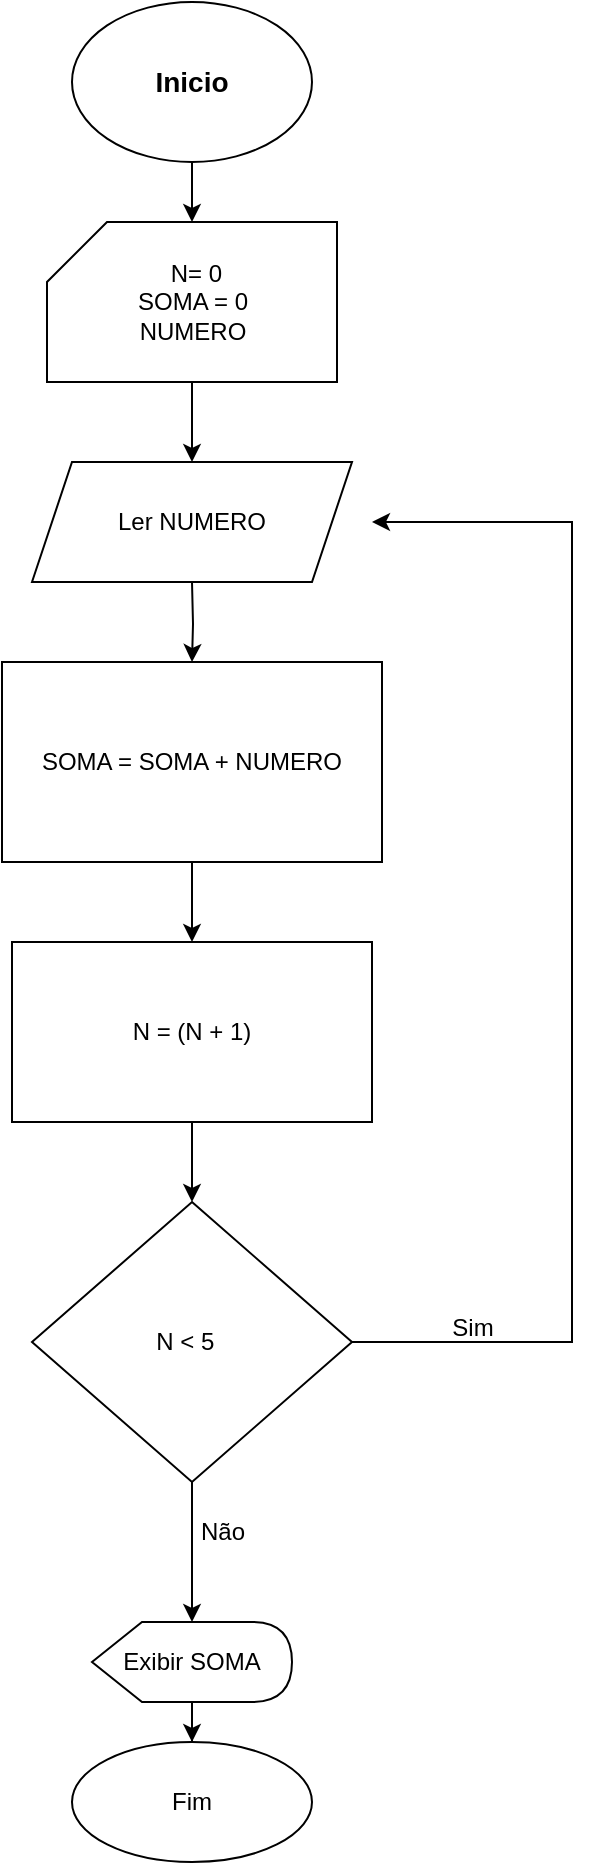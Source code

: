 <mxfile version="24.7.7">
  <diagram name="Página-1" id="Op7FiMvRSfMlOBJ0hDqU">
    <mxGraphModel dx="840" dy="477" grid="1" gridSize="10" guides="1" tooltips="1" connect="1" arrows="1" fold="1" page="1" pageScale="1" pageWidth="827" pageHeight="1169" math="0" shadow="0">
      <root>
        <mxCell id="0" />
        <mxCell id="1" parent="0" />
        <mxCell id="f2oUN3H5Jz7DGEwyOzhw-22" value="" style="edgeStyle=orthogonalEdgeStyle;rounded=0;orthogonalLoop=1;jettySize=auto;html=1;" edge="1" parent="1" source="f2oUN3H5Jz7DGEwyOzhw-1" target="f2oUN3H5Jz7DGEwyOzhw-21">
          <mxGeometry relative="1" as="geometry" />
        </mxCell>
        <mxCell id="f2oUN3H5Jz7DGEwyOzhw-1" value="&lt;b&gt;&lt;font style=&quot;font-size: 14px;&quot;&gt;Inicio&lt;/font&gt;&lt;/b&gt;" style="ellipse;whiteSpace=wrap;html=1;" vertex="1" parent="1">
          <mxGeometry x="230" y="10" width="120" height="80" as="geometry" />
        </mxCell>
        <mxCell id="f2oUN3H5Jz7DGEwyOzhw-2" value="Ler NUMERO" style="shape=parallelogram;perimeter=parallelogramPerimeter;whiteSpace=wrap;html=1;fixedSize=1;" vertex="1" parent="1">
          <mxGeometry x="210" y="240" width="160" height="60" as="geometry" />
        </mxCell>
        <mxCell id="f2oUN3H5Jz7DGEwyOzhw-3" value="N &amp;lt; 5&amp;nbsp;&amp;nbsp;" style="rhombus;whiteSpace=wrap;html=1;" vertex="1" parent="1">
          <mxGeometry x="210" y="610" width="160" height="140" as="geometry" />
        </mxCell>
        <mxCell id="f2oUN3H5Jz7DGEwyOzhw-8" value="" style="edgeStyle=orthogonalEdgeStyle;rounded=0;orthogonalLoop=1;jettySize=auto;html=1;" edge="1" parent="1" target="f2oUN3H5Jz7DGEwyOzhw-7">
          <mxGeometry relative="1" as="geometry">
            <mxPoint x="290" y="300" as="sourcePoint" />
          </mxGeometry>
        </mxCell>
        <mxCell id="f2oUN3H5Jz7DGEwyOzhw-10" value="" style="edgeStyle=orthogonalEdgeStyle;rounded=0;orthogonalLoop=1;jettySize=auto;html=1;" edge="1" parent="1" source="f2oUN3H5Jz7DGEwyOzhw-7" target="f2oUN3H5Jz7DGEwyOzhw-9">
          <mxGeometry relative="1" as="geometry" />
        </mxCell>
        <mxCell id="f2oUN3H5Jz7DGEwyOzhw-7" value="SOMA = SOMA + NUMERO" style="rounded=0;whiteSpace=wrap;html=1;" vertex="1" parent="1">
          <mxGeometry x="195" y="340" width="190" height="100" as="geometry" />
        </mxCell>
        <mxCell id="f2oUN3H5Jz7DGEwyOzhw-11" value="" style="edgeStyle=orthogonalEdgeStyle;rounded=0;orthogonalLoop=1;jettySize=auto;html=1;" edge="1" parent="1" source="f2oUN3H5Jz7DGEwyOzhw-9" target="f2oUN3H5Jz7DGEwyOzhw-3">
          <mxGeometry relative="1" as="geometry" />
        </mxCell>
        <mxCell id="f2oUN3H5Jz7DGEwyOzhw-9" value="N = (N + 1)" style="rounded=0;whiteSpace=wrap;html=1;" vertex="1" parent="1">
          <mxGeometry x="200" y="480" width="180" height="90" as="geometry" />
        </mxCell>
        <mxCell id="f2oUN3H5Jz7DGEwyOzhw-12" value="" style="edgeStyle=none;orthogonalLoop=1;jettySize=auto;html=1;rounded=0;" edge="1" parent="1">
          <mxGeometry width="100" relative="1" as="geometry">
            <mxPoint x="370" y="680" as="sourcePoint" />
            <mxPoint x="380" y="270" as="targetPoint" />
            <Array as="points">
              <mxPoint x="480" y="680" />
              <mxPoint x="480" y="270" />
            </Array>
          </mxGeometry>
        </mxCell>
        <mxCell id="f2oUN3H5Jz7DGEwyOzhw-13" value="Sim" style="text;html=1;align=center;verticalAlign=middle;resizable=0;points=[];autosize=1;strokeColor=none;fillColor=none;" vertex="1" parent="1">
          <mxGeometry x="410" y="658" width="40" height="30" as="geometry" />
        </mxCell>
        <mxCell id="f2oUN3H5Jz7DGEwyOzhw-15" value="" style="edgeStyle=none;orthogonalLoop=1;jettySize=auto;html=1;rounded=0;" edge="1" parent="1">
          <mxGeometry width="100" relative="1" as="geometry">
            <mxPoint x="290" y="750" as="sourcePoint" />
            <mxPoint x="290" y="820" as="targetPoint" />
            <Array as="points">
              <mxPoint x="290" y="750.38" />
            </Array>
          </mxGeometry>
        </mxCell>
        <mxCell id="f2oUN3H5Jz7DGEwyOzhw-19" value="" style="edgeStyle=orthogonalEdgeStyle;rounded=0;orthogonalLoop=1;jettySize=auto;html=1;" edge="1" parent="1" source="f2oUN3H5Jz7DGEwyOzhw-17" target="f2oUN3H5Jz7DGEwyOzhw-18">
          <mxGeometry relative="1" as="geometry" />
        </mxCell>
        <mxCell id="f2oUN3H5Jz7DGEwyOzhw-17" value="Exibir SOMA" style="shape=display;whiteSpace=wrap;html=1;" vertex="1" parent="1">
          <mxGeometry x="240" y="820" width="100" height="40" as="geometry" />
        </mxCell>
        <mxCell id="f2oUN3H5Jz7DGEwyOzhw-18" value="Fim" style="ellipse;whiteSpace=wrap;html=1;" vertex="1" parent="1">
          <mxGeometry x="230" y="880" width="120" height="60" as="geometry" />
        </mxCell>
        <mxCell id="f2oUN3H5Jz7DGEwyOzhw-20" value="Não" style="text;html=1;align=center;verticalAlign=middle;resizable=0;points=[];autosize=1;strokeColor=none;fillColor=none;" vertex="1" parent="1">
          <mxGeometry x="280" y="760" width="50" height="30" as="geometry" />
        </mxCell>
        <mxCell id="f2oUN3H5Jz7DGEwyOzhw-23" value="" style="edgeStyle=orthogonalEdgeStyle;rounded=0;orthogonalLoop=1;jettySize=auto;html=1;" edge="1" parent="1" source="f2oUN3H5Jz7DGEwyOzhw-21" target="f2oUN3H5Jz7DGEwyOzhw-2">
          <mxGeometry relative="1" as="geometry" />
        </mxCell>
        <mxCell id="f2oUN3H5Jz7DGEwyOzhw-21" value="&amp;nbsp;N= 0&lt;div&gt;&lt;span style=&quot;background-color: initial;&quot;&gt;SOMA = 0&lt;/span&gt;&lt;/div&gt;&lt;div&gt;&lt;span style=&quot;background-color: initial;&quot;&gt;NUMERO&lt;/span&gt;&lt;/div&gt;" style="shape=card;whiteSpace=wrap;html=1;align=center;" vertex="1" parent="1">
          <mxGeometry x="217.5" y="120" width="145" height="80" as="geometry" />
        </mxCell>
      </root>
    </mxGraphModel>
  </diagram>
</mxfile>
